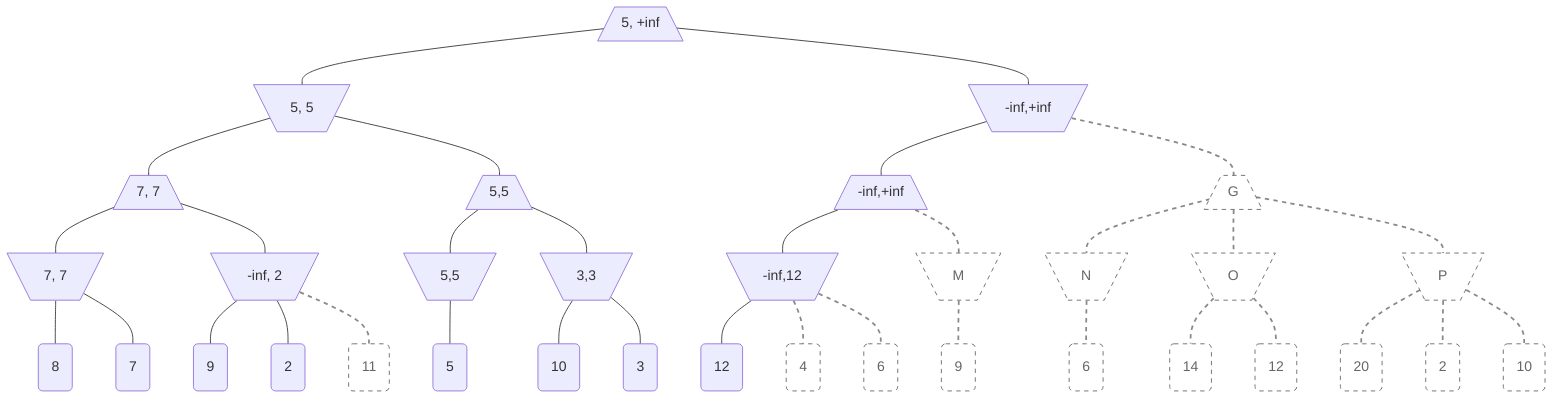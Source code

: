 flowchart TD
    classDef disabled fill:#fff,color:#666,stroke:#666,stroke-dasharray: 5 5
    
A[/5, +inf\] --- B    
A --- C

B[\5, 5/] --- D
B --- E
C[\-inf,+inf/] --- F
C --- G:::disabled

D[/7, 7\] --- H
D --- I
E[/5,5\] --- J
E --- K
F[/-inf,+inf\] --- L
F --- M:::disabled
G[/G\] --- N:::disabled
G --- O:::disabled
G --- P:::disabled

H[\7, 7/] --- a(8)
H --- b(7)
I[\-inf, 2/] --- c(9)
I --- d(2)
I --- e(11):::disabled
J[\5,5/] --- f(5)
K[\3,3/] --- g(10)
K --- h(3)
L[\-inf,12/] --- i(12)
L --- k(4):::disabled
L --- l(6):::disabled
M[\M/] --- m(9):::disabled
N[\N/] --- n(6):::disabled
O[\O/] --- o(14):::disabled
O --- p(12):::disabled
P[\P/] --- q(20):::disabled
P --- r(2):::disabled
P --- s(10):::disabled

%% linkStyle 0 stroke:#888,stroke-width:2px,stroke-dasharray: 5 5;
%% linkStyle 1 stroke:#888,stroke-width:2px,stroke-dasharray: 5 5;
%% linkStyle 2 stroke:#888,stroke-width:2px,stroke-dasharray: 5 5;
%% linkStyle 3 stroke:#888,stroke-width:2px,stroke-dasharray: 5 5;
%%linkStyle 4 stroke:#888,stroke-width:2px,stroke-dasharray: 5 5;
linkStyle 5 stroke:#888,stroke-width:2px,stroke-dasharray: 5 5;
%% linkStyle 6 stroke:#888,stroke-width:2px,stroke-dasharray: 5 5;
%% linkStyle 7 stroke:#888,stroke-width:2px,stroke-dasharray: 5 5;
%% linkStyle 8 stroke:#888,stroke-width:2px,stroke-dasharray: 5 5;
%% linkStyle 9 stroke:#888,stroke-width:2px,stroke-dasharray: 5 5;
%% linkStyle 10 stroke:#888,stroke-width:2px,stroke-dasharray: 5 5;
linkStyle 11 stroke:#888,stroke-width:2px,stroke-dasharray: 5 5;
linkStyle 12 stroke:#888,stroke-width:2px,stroke-dasharray: 5 5;
linkStyle 13 stroke:#888,stroke-width:2px,stroke-dasharray: 5 5;
linkStyle 14 stroke:#888,stroke-width:2px,stroke-dasharray: 5 5;
%% linkStyle 15 stroke:#888,stroke-width:2px,stroke-dasharray: 5 5;
%% linkStyle 16 stroke:#888,stroke-width:2px,stroke-dasharray: 5 5;
%% linkStyle 17 stroke:#888,stroke-width:2px,stroke-dasharray: 5 5;
%% linkStyle 18 stroke:#888,stroke-width:2px,stroke-dasharray: 5 5;
linkStyle 19 stroke:#888,stroke-width:2px,stroke-dasharray: 5 5;
%% linkStyle 20 stroke:#888,stroke-width:2px,stroke-dasharray: 5 5;
%% linkStyle 21 stroke:#888,stroke-width:2px,stroke-dasharray: 5 5;
%% linkStyle 22 stroke:#888,stroke-width:2px,stroke-dasharray: 5 5;
%% linkStyle 23 stroke:#888,stroke-width:2px,stroke-dasharray: 5 5;
linkStyle 24 stroke:#888,stroke-width:2px,stroke-dasharray: 5 5;
linkStyle 25 stroke:#888,stroke-width:2px,stroke-dasharray: 5 5;
linkStyle 26 stroke:#888,stroke-width:2px,stroke-dasharray: 5 5;
linkStyle 27 stroke:#888,stroke-width:2px,stroke-dasharray: 5 5;
linkStyle 28 stroke:#888,stroke-width:2px,stroke-dasharray: 5 5;
linkStyle 29 stroke:#888,stroke-width:2px,stroke-dasharray: 5 5;
linkStyle 30 stroke:#888,stroke-width:2px,stroke-dasharray: 5 5;
linkStyle 31 stroke:#888,stroke-width:2px,stroke-dasharray: 5 5;
linkStyle 32 stroke:#888,stroke-width:2px,stroke-dasharray: 5 5;